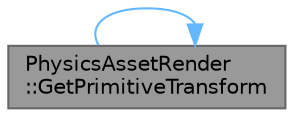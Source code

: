 digraph "PhysicsAssetRender::GetPrimitiveTransform"
{
 // INTERACTIVE_SVG=YES
 // LATEX_PDF_SIZE
  bgcolor="transparent";
  edge [fontname=Helvetica,fontsize=10,labelfontname=Helvetica,labelfontsize=10];
  node [fontname=Helvetica,fontsize=10,shape=box,height=0.2,width=0.4];
  rankdir="LR";
  Node1 [id="Node000001",label="PhysicsAssetRender\l::GetPrimitiveTransform",height=0.2,width=0.4,color="gray40", fillcolor="grey60", style="filled", fontcolor="black",tooltip="Default callbacks used by DebugDraw."];
  Node1 -> Node1 [id="edge1_Node000001_Node000001",color="steelblue1",style="solid",tooltip=" "];
}
